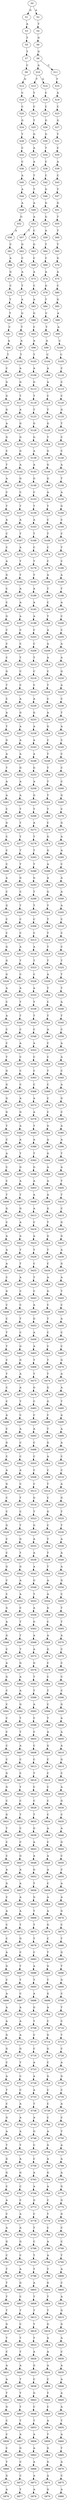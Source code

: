 strict digraph  {
	S0 -> S1 [ label = G ];
	S0 -> S2 [ label = A ];
	S1 -> S3 [ label = A ];
	S2 -> S4 [ label = T ];
	S3 -> S5 [ label = T ];
	S4 -> S6 [ label = G ];
	S5 -> S7 [ label = T ];
	S6 -> S8 [ label = G ];
	S7 -> S9 [ label = C ];
	S8 -> S10 [ label = A ];
	S8 -> S11 [ label = C ];
	S9 -> S12 [ label = G ];
	S10 -> S13 [ label = T ];
	S10 -> S14 [ label = G ];
	S11 -> S15 [ label = T ];
	S12 -> S16 [ label = C ];
	S13 -> S17 [ label = T ];
	S14 -> S18 [ label = C ];
	S15 -> S19 [ label = A ];
	S16 -> S20 [ label = C ];
	S17 -> S21 [ label = C ];
	S18 -> S22 [ label = C ];
	S19 -> S23 [ label = C ];
	S20 -> S24 [ label = G ];
	S21 -> S25 [ label = T ];
	S22 -> S26 [ label = G ];
	S23 -> S27 [ label = G ];
	S24 -> S28 [ label = T ];
	S25 -> S29 [ label = G ];
	S26 -> S30 [ label = G ];
	S27 -> S31 [ label = T ];
	S28 -> S32 [ label = C ];
	S29 -> S33 [ label = A ];
	S30 -> S34 [ label = T ];
	S31 -> S35 [ label = C ];
	S32 -> S36 [ label = C ];
	S33 -> S37 [ label = A ];
	S34 -> S38 [ label = C ];
	S35 -> S39 [ label = A ];
	S36 -> S40 [ label = A ];
	S37 -> S41 [ label = T ];
	S38 -> S42 [ label = C ];
	S39 -> S43 [ label = C ];
	S40 -> S44 [ label = A ];
	S41 -> S45 [ label = T ];
	S42 -> S46 [ label = G ];
	S43 -> S47 [ label = T ];
	S44 -> S48 [ label = A ];
	S45 -> S49 [ label = A ];
	S46 -> S50 [ label = G ];
	S47 -> S51 [ label = G ];
	S48 -> S52 [ label = G ];
	S49 -> S53 [ label = A ];
	S50 -> S54 [ label = G ];
	S51 -> S55 [ label = T ];
	S52 -> S56 [ label = A ];
	S53 -> S57 [ label = T ];
	S53 -> S58 [ label = C ];
	S54 -> S59 [ label = A ];
	S55 -> S60 [ label = T ];
	S56 -> S61 [ label = C ];
	S57 -> S62 [ label = G ];
	S58 -> S63 [ label = G ];
	S59 -> S64 [ label = T ];
	S60 -> S65 [ label = T ];
	S61 -> S66 [ label = A ];
	S62 -> S67 [ label = C ];
	S63 -> S68 [ label = C ];
	S64 -> S69 [ label = C ];
	S65 -> S70 [ label = G ];
	S66 -> S71 [ label = G ];
	S67 -> S72 [ label = A ];
	S68 -> S73 [ label = A ];
	S69 -> S74 [ label = A ];
	S70 -> S75 [ label = A ];
	S71 -> S76 [ label = C ];
	S72 -> S77 [ label = T ];
	S73 -> S78 [ label = C ];
	S74 -> S79 [ label = G ];
	S75 -> S80 [ label = C ];
	S76 -> S81 [ label = T ];
	S77 -> S82 [ label = A ];
	S78 -> S83 [ label = A ];
	S79 -> S84 [ label = T ];
	S80 -> S85 [ label = G ];
	S81 -> S86 [ label = T ];
	S82 -> S87 [ label = G ];
	S83 -> S88 [ label = G ];
	S84 -> S89 [ label = C ];
	S85 -> S90 [ label = A ];
	S86 -> S91 [ label = C ];
	S87 -> S92 [ label = T ];
	S88 -> S93 [ label = C ];
	S89 -> S94 [ label = T ];
	S90 -> S95 [ label = A ];
	S91 -> S96 [ label = A ];
	S92 -> S97 [ label = A ];
	S93 -> S98 [ label = A ];
	S94 -> S99 [ label = A ];
	S95 -> S100 [ label = C ];
	S96 -> S101 [ label = T ];
	S97 -> S102 [ label = T ];
	S98 -> S103 [ label = T ];
	S99 -> S104 [ label = C ];
	S100 -> S105 [ label = C ];
	S101 -> S106 [ label = C ];
	S102 -> S107 [ label = A ];
	S103 -> S108 [ label = A ];
	S104 -> S109 [ label = A ];
	S105 -> S110 [ label = C ];
	S106 -> S111 [ label = G ];
	S107 -> S112 [ label = G ];
	S108 -> S113 [ label = G ];
	S109 -> S114 [ label = A ];
	S110 -> S115 [ label = C ];
	S111 -> S116 [ label = G ];
	S112 -> S117 [ label = T ];
	S113 -> S118 [ label = T ];
	S114 -> S119 [ label = C ];
	S115 -> S120 [ label = C ];
	S116 -> S121 [ label = G ];
	S117 -> S122 [ label = A ];
	S118 -> S123 [ label = T ];
	S119 -> S124 [ label = T ];
	S120 -> S125 [ label = G ];
	S121 -> S126 [ label = A ];
	S122 -> S127 [ label = G ];
	S123 -> S128 [ label = G ];
	S124 -> S129 [ label = G ];
	S125 -> S130 [ label = T ];
	S126 -> S131 [ label = G ];
	S127 -> S132 [ label = G ];
	S128 -> S133 [ label = G ];
	S129 -> S134 [ label = T ];
	S130 -> S135 [ label = C ];
	S131 -> S136 [ label = C ];
	S132 -> S137 [ label = G ];
	S133 -> S138 [ label = A ];
	S134 -> S139 [ label = G ];
	S135 -> S140 [ label = C ];
	S136 -> S141 [ label = T ];
	S137 -> S142 [ label = A ];
	S138 -> S143 [ label = A ];
	S139 -> S144 [ label = G ];
	S140 -> S145 [ label = A ];
	S141 -> S146 [ label = A ];
	S142 -> S147 [ label = G ];
	S143 -> S148 [ label = G ];
	S144 -> S149 [ label = G ];
	S145 -> S150 [ label = T ];
	S146 -> S151 [ label = C ];
	S147 -> S152 [ label = C ];
	S148 -> S153 [ label = C ];
	S149 -> S154 [ label = A ];
	S150 -> S155 [ label = A ];
	S151 -> S156 [ label = T ];
	S152 -> S157 [ label = T ];
	S153 -> S158 [ label = T ];
	S154 -> S159 [ label = T ];
	S155 -> S160 [ label = G ];
	S156 -> S161 [ label = A ];
	S157 -> S162 [ label = A ];
	S158 -> S163 [ label = A ];
	S159 -> S164 [ label = C ];
	S160 -> S165 [ label = C ];
	S161 -> S166 [ label = C ];
	S162 -> S167 [ label = T ];
	S163 -> S168 [ label = T ];
	S164 -> S169 [ label = T ];
	S165 -> S170 [ label = C ];
	S166 -> S171 [ label = C ];
	S167 -> S172 [ label = A ];
	S168 -> S173 [ label = C ];
	S169 -> S174 [ label = C ];
	S170 -> S175 [ label = T ];
	S171 -> S176 [ label = A ];
	S172 -> S177 [ label = T ];
	S173 -> S178 [ label = T ];
	S174 -> S179 [ label = C ];
	S175 -> S180 [ label = C ];
	S176 -> S181 [ label = G ];
	S177 -> S182 [ label = T ];
	S178 -> S183 [ label = T ];
	S179 -> S184 [ label = A ];
	S180 -> S185 [ label = A ];
	S181 -> S186 [ label = C ];
	S182 -> S187 [ label = A ];
	S183 -> S188 [ label = A ];
	S184 -> S189 [ label = T ];
	S185 -> S190 [ label = T ];
	S186 -> S191 [ label = C ];
	S187 -> S192 [ label = A ];
	S188 -> S193 [ label = A ];
	S189 -> S194 [ label = C ];
	S190 -> S195 [ label = A ];
	S191 -> S196 [ label = G ];
	S192 -> S197 [ label = A ];
	S193 -> S198 [ label = A ];
	S194 -> S199 [ label = T ];
	S195 -> S200 [ label = C ];
	S196 -> S201 [ label = C ];
	S197 -> S202 [ label = C ];
	S198 -> S203 [ label = C ];
	S199 -> S204 [ label = A ];
	S200 -> S205 [ label = C ];
	S201 -> S206 [ label = C ];
	S202 -> S207 [ label = C ];
	S203 -> S208 [ label = C ];
	S204 -> S209 [ label = A ];
	S205 -> S210 [ label = A ];
	S206 -> S211 [ label = C ];
	S207 -> S212 [ label = T ];
	S208 -> S213 [ label = T ];
	S209 -> S214 [ label = A ];
	S210 -> S215 [ label = A ];
	S211 -> S216 [ label = G ];
	S212 -> S217 [ label = C ];
	S213 -> S218 [ label = C ];
	S214 -> S219 [ label = C ];
	S215 -> S220 [ label = G ];
	S216 -> S221 [ label = T ];
	S217 -> S222 [ label = C ];
	S218 -> S223 [ label = C ];
	S219 -> S224 [ label = T ];
	S220 -> S225 [ label = A ];
	S221 -> S226 [ label = C ];
	S222 -> S227 [ label = A ];
	S223 -> S228 [ label = A ];
	S224 -> S229 [ label = C ];
	S225 -> S230 [ label = C ];
	S226 -> S231 [ label = A ];
	S227 -> S232 [ label = G ];
	S228 -> S233 [ label = G ];
	S229 -> S234 [ label = A ];
	S230 -> S235 [ label = T ];
	S231 -> S236 [ label = T ];
	S232 -> S237 [ label = A ];
	S233 -> S238 [ label = A ];
	S234 -> S239 [ label = G ];
	S235 -> S240 [ label = A ];
	S236 -> S241 [ label = G ];
	S237 -> S242 [ label = A ];
	S238 -> S243 [ label = A ];
	S239 -> S244 [ label = C ];
	S240 -> S245 [ label = C ];
	S241 -> S246 [ label = A ];
	S242 -> S247 [ label = A ];
	S243 -> S248 [ label = A ];
	S244 -> S249 [ label = T ];
	S245 -> S250 [ label = C ];
	S246 -> S251 [ label = T ];
	S247 -> S252 [ label = G ];
	S248 -> S253 [ label = G ];
	S249 -> S254 [ label = T ];
	S250 -> S255 [ label = C ];
	S251 -> S256 [ label = A ];
	S252 -> S257 [ label = A ];
	S253 -> S258 [ label = A ];
	S254 -> S259 [ label = T ];
	S255 -> S260 [ label = C ];
	S256 -> S261 [ label = A ];
	S257 -> S262 [ label = A ];
	S258 -> S263 [ label = G ];
	S259 -> S264 [ label = T ];
	S260 -> S265 [ label = G ];
	S261 -> S266 [ label = C ];
	S262 -> S267 [ label = T ];
	S263 -> S268 [ label = T ];
	S264 -> S269 [ label = T ];
	S265 -> S270 [ label = C ];
	S266 -> S271 [ label = G ];
	S267 -> S272 [ label = T ];
	S268 -> S273 [ label = A ];
	S269 -> S274 [ label = C ];
	S270 -> S275 [ label = G ];
	S271 -> S276 [ label = C ];
	S272 -> S277 [ label = T ];
	S273 -> S278 [ label = T ];
	S274 -> S279 [ label = G ];
	S275 -> S280 [ label = A ];
	S276 -> S281 [ label = C ];
	S277 -> S282 [ label = T ];
	S278 -> S283 [ label = T ];
	S279 -> S284 [ label = G ];
	S280 -> S285 [ label = A ];
	S281 -> S286 [ label = C ];
	S282 -> S287 [ label = T ];
	S283 -> S288 [ label = T ];
	S284 -> S289 [ label = A ];
	S285 -> S290 [ label = C ];
	S286 -> S291 [ label = A ];
	S287 -> S292 [ label = G ];
	S288 -> S293 [ label = G ];
	S289 -> S294 [ label = A ];
	S290 -> S295 [ label = A ];
	S291 -> S296 [ label = C ];
	S292 -> S297 [ label = C ];
	S293 -> S298 [ label = T ];
	S294 -> S299 [ label = G ];
	S295 -> S300 [ label = A ];
	S296 -> S301 [ label = G ];
	S297 -> S302 [ label = T ];
	S298 -> S303 [ label = T ];
	S299 -> S304 [ label = T ];
	S300 -> S305 [ label = A ];
	S301 -> S306 [ label = C ];
	S302 -> S307 [ label = C ];
	S303 -> S308 [ label = C ];
	S304 -> S309 [ label = T ];
	S305 -> S310 [ label = C ];
	S306 -> S311 [ label = C ];
	S307 -> S312 [ label = C ];
	S308 -> S313 [ label = C ];
	S309 -> S314 [ label = T ];
	S310 -> S315 [ label = C ];
	S311 -> S316 [ label = G ];
	S312 -> S317 [ label = A ];
	S313 -> S318 [ label = A ];
	S314 -> S319 [ label = T ];
	S315 -> S320 [ label = C ];
	S316 -> S321 [ label = G ];
	S317 -> S322 [ label = T ];
	S318 -> S323 [ label = T ];
	S319 -> S324 [ label = T ];
	S320 -> S325 [ label = T ];
	S321 -> S326 [ label = G ];
	S322 -> S327 [ label = C ];
	S323 -> S328 [ label = C ];
	S324 -> S329 [ label = A ];
	S325 -> S330 [ label = T ];
	S326 -> S331 [ label = A ];
	S327 -> S332 [ label = A ];
	S328 -> S333 [ label = A ];
	S329 -> S334 [ label = T ];
	S330 -> S335 [ label = T ];
	S331 -> S336 [ label = C ];
	S332 -> S337 [ label = T ];
	S333 -> S338 [ label = T ];
	S334 -> S339 [ label = C ];
	S335 -> S340 [ label = A ];
	S336 -> S341 [ label = A ];
	S337 -> S342 [ label = T ];
	S338 -> S343 [ label = T ];
	S339 -> S344 [ label = T ];
	S340 -> S345 [ label = T ];
	S341 -> S346 [ label = C ];
	S342 -> S347 [ label = C ];
	S343 -> S348 [ label = C ];
	S344 -> S349 [ label = A ];
	S345 -> S350 [ label = C ];
	S346 -> S351 [ label = C ];
	S347 -> S352 [ label = A ];
	S348 -> S353 [ label = A ];
	S349 -> S354 [ label = C ];
	S350 -> S355 [ label = A ];
	S351 -> S356 [ label = T ];
	S352 -> S357 [ label = C ];
	S353 -> S358 [ label = C ];
	S354 -> S359 [ label = C ];
	S355 -> S360 [ label = A ];
	S356 -> S361 [ label = G ];
	S357 -> S362 [ label = C ];
	S358 -> S363 [ label = C ];
	S359 -> S364 [ label = T ];
	S360 -> S365 [ label = C ];
	S361 -> S366 [ label = G ];
	S362 -> S367 [ label = C ];
	S363 -> S368 [ label = C ];
	S364 -> S369 [ label = C ];
	S365 -> S370 [ label = A ];
	S366 -> S371 [ label = G ];
	S367 -> S372 [ label = A ];
	S368 -> S373 [ label = A ];
	S369 -> S374 [ label = C ];
	S370 -> S375 [ label = G ];
	S371 -> S376 [ label = G ];
	S372 -> S377 [ label = G ];
	S373 -> S378 [ label = A ];
	S374 -> S379 [ label = C ];
	S375 -> S380 [ label = C ];
	S376 -> S381 [ label = T ];
	S377 -> S382 [ label = A ];
	S378 -> S383 [ label = T ];
	S379 -> S384 [ label = G ];
	S380 -> S385 [ label = A ];
	S381 -> S386 [ label = C ];
	S382 -> S387 [ label = A ];
	S383 -> S388 [ label = A ];
	S384 -> S389 [ label = A ];
	S385 -> S390 [ label = A ];
	S386 -> S391 [ label = A ];
	S387 -> S392 [ label = T ];
	S388 -> S393 [ label = T ];
	S389 -> S394 [ label = G ];
	S390 -> S395 [ label = T ];
	S391 -> S396 [ label = C ];
	S392 -> S397 [ label = G ];
	S393 -> S398 [ label = G ];
	S394 -> S399 [ label = A ];
	S395 -> S400 [ label = A ];
	S396 -> S401 [ label = C ];
	S397 -> S402 [ label = A ];
	S398 -> S403 [ label = A ];
	S399 -> S404 [ label = A ];
	S400 -> S405 [ label = T ];
	S401 -> S406 [ label = T ];
	S402 -> S407 [ label = T ];
	S403 -> S408 [ label = A ];
	S404 -> S409 [ label = A ];
	S405 -> S410 [ label = T ];
	S406 -> S411 [ label = G ];
	S407 -> S412 [ label = G ];
	S408 -> S413 [ label = A ];
	S409 -> S414 [ label = G ];
	S410 -> S415 [ label = C ];
	S411 -> S416 [ label = C ];
	S412 -> S417 [ label = A ];
	S413 -> S418 [ label = C ];
	S414 -> S419 [ label = T ];
	S415 -> S420 [ label = G ];
	S416 -> S421 [ label = A ];
	S417 -> S422 [ label = A ];
	S418 -> S423 [ label = A ];
	S419 -> S424 [ label = G ];
	S420 -> S425 [ label = G ];
	S421 -> S426 [ label = A ];
	S422 -> S427 [ label = T ];
	S423 -> S428 [ label = T ];
	S424 -> S429 [ label = T ];
	S425 -> S430 [ label = A ];
	S426 -> S431 [ label = A ];
	S427 -> S432 [ label = T ];
	S428 -> S433 [ label = C ];
	S429 -> S434 [ label = C ];
	S430 -> S435 [ label = G ];
	S431 -> S436 [ label = C ];
	S432 -> S437 [ label = A ];
	S433 -> S438 [ label = T ];
	S434 -> S439 [ label = A ];
	S435 -> S440 [ label = A ];
	S436 -> S441 [ label = G ];
	S437 -> S442 [ label = C ];
	S438 -> S443 [ label = C ];
	S439 -> S444 [ label = G ];
	S440 -> S445 [ label = T ];
	S441 -> S446 [ label = C ];
	S442 -> S447 [ label = C ];
	S443 -> S448 [ label = A ];
	S444 -> S449 [ label = C ];
	S445 -> S450 [ label = C ];
	S446 -> S451 [ label = C ];
	S447 -> S452 [ label = T ];
	S448 -> S453 [ label = G ];
	S449 -> S454 [ label = T ];
	S450 -> S455 [ label = A ];
	S451 -> S456 [ label = T ];
	S452 -> S457 [ label = C ];
	S453 -> S458 [ label = A ];
	S454 -> S459 [ label = C ];
	S455 -> S460 [ label = C ];
	S456 -> S461 [ label = T ];
	S457 -> S462 [ label = G ];
	S458 -> S463 [ label = A ];
	S459 -> S464 [ label = C ];
	S460 -> S465 [ label = C ];
	S461 -> S466 [ label = C ];
	S462 -> S467 [ label = G ];
	S463 -> S468 [ label = T ];
	S464 -> S469 [ label = T ];
	S465 -> S470 [ label = G ];
	S466 -> S471 [ label = T ];
	S467 -> S472 [ label = A ];
	S468 -> S473 [ label = T ];
	S469 -> S474 [ label = T ];
	S470 -> S475 [ label = A ];
	S471 -> S476 [ label = C ];
	S472 -> S477 [ label = A ];
	S473 -> S478 [ label = G ];
	S474 -> S479 [ label = G ];
	S475 -> S480 [ label = A ];
	S476 -> S481 [ label = C ];
	S477 -> S482 [ label = T ];
	S478 -> S483 [ label = C ];
	S479 -> S484 [ label = G ];
	S480 -> S485 [ label = T ];
	S481 -> S486 [ label = A ];
	S482 -> S487 [ label = C ];
	S483 -> S488 [ label = C ];
	S484 -> S489 [ label = C ];
	S485 -> S490 [ label = A ];
	S486 -> S491 [ label = C ];
	S487 -> S492 [ label = A ];
	S488 -> S493 [ label = A ];
	S489 -> S494 [ label = T ];
	S490 -> S495 [ label = A ];
	S491 -> S496 [ label = G ];
	S492 -> S497 [ label = C ];
	S493 -> S498 [ label = C ];
	S494 -> S499 [ label = G ];
	S495 -> S500 [ label = A ];
	S496 -> S501 [ label = C ];
	S497 -> S502 [ label = C ];
	S498 -> S503 [ label = C ];
	S499 -> S504 [ label = A ];
	S500 -> S505 [ label = C ];
	S501 -> S506 [ label = A ];
	S502 -> S507 [ label = A ];
	S503 -> S508 [ label = C ];
	S504 -> S509 [ label = C ];
	S505 -> S510 [ label = C ];
	S506 -> S511 [ label = G ];
	S507 -> S512 [ label = C ];
	S508 -> S513 [ label = C ];
	S509 -> S514 [ label = T ];
	S510 -> S515 [ label = A ];
	S511 -> S516 [ label = C ];
	S512 -> S517 [ label = T ];
	S513 -> S518 [ label = G ];
	S514 -> S519 [ label = C ];
	S515 -> S520 [ label = G ];
	S516 -> S521 [ label = C ];
	S517 -> S522 [ label = C ];
	S518 -> S523 [ label = T ];
	S519 -> S524 [ label = G ];
	S520 -> S525 [ label = T ];
	S521 -> S526 [ label = G ];
	S522 -> S527 [ label = T ];
	S523 -> S528 [ label = G ];
	S524 -> S529 [ label = C ];
	S525 -> S530 [ label = T ];
	S526 -> S531 [ label = C ];
	S527 -> S532 [ label = G ];
	S528 -> S533 [ label = A ];
	S529 -> S534 [ label = T ];
	S530 -> S535 [ label = A ];
	S531 -> S536 [ label = C ];
	S532 -> S537 [ label = T ];
	S533 -> S538 [ label = A ];
	S534 -> S539 [ label = T ];
	S535 -> S540 [ label = A ];
	S536 -> S541 [ label = G ];
	S537 -> S542 [ label = G ];
	S538 -> S543 [ label = A ];
	S539 -> S544 [ label = T ];
	S540 -> S545 [ label = A ];
	S541 -> S546 [ label = C ];
	S542 -> S547 [ label = A ];
	S543 -> S548 [ label = G ];
	S544 -> S549 [ label = A ];
	S545 -> S550 [ label = G ];
	S546 -> S551 [ label = C ];
	S547 -> S552 [ label = A ];
	S548 -> S553 [ label = T ];
	S549 -> S554 [ label = A ];
	S550 -> S555 [ label = C ];
	S551 -> S556 [ label = G ];
	S552 -> S557 [ label = C ];
	S553 -> S558 [ label = A ];
	S554 -> S559 [ label = G ];
	S555 -> S560 [ label = T ];
	S556 -> S561 [ label = A ];
	S557 -> S562 [ label = T ];
	S558 -> S563 [ label = G ];
	S559 -> S564 [ label = C ];
	S560 -> S565 [ label = T ];
	S561 -> S566 [ label = G ];
	S562 -> S567 [ label = T ];
	S563 -> S568 [ label = A ];
	S564 -> S569 [ label = A ];
	S565 -> S570 [ label = A ];
	S566 -> S571 [ label = C ];
	S567 -> S572 [ label = T ];
	S568 -> S573 [ label = A ];
	S569 -> S574 [ label = G ];
	S570 -> S575 [ label = C ];
	S571 -> S576 [ label = A ];
	S572 -> S577 [ label = G ];
	S573 -> S578 [ label = G ];
	S574 -> S579 [ label = C ];
	S575 -> S580 [ label = C ];
	S576 -> S581 [ label = G ];
	S577 -> S582 [ label = A ];
	S578 -> S583 [ label = T ];
	S579 -> S584 [ label = C ];
	S580 -> S585 [ label = C ];
	S581 -> S586 [ label = C ];
	S582 -> S587 [ label = A ];
	S583 -> S588 [ label = T ];
	S584 -> S589 [ label = T ];
	S585 -> S590 [ label = C ];
	S586 -> S591 [ label = C ];
	S587 -> S592 [ label = G ];
	S588 -> S593 [ label = A ];
	S589 -> S594 [ label = C ];
	S590 -> S595 [ label = G ];
	S591 -> S596 [ label = C ];
	S592 -> S597 [ label = T ];
	S593 -> S598 [ label = C ];
	S594 -> S599 [ label = T ];
	S595 -> S600 [ label = A ];
	S596 -> S601 [ label = C ];
	S597 -> S602 [ label = T ];
	S598 -> S603 [ label = C ];
	S599 -> S604 [ label = A ];
	S600 -> S605 [ label = A ];
	S601 -> S606 [ label = C ];
	S602 -> S607 [ label = A ];
	S603 -> S608 [ label = C ];
	S604 -> S609 [ label = G ];
	S605 -> S610 [ label = A ];
	S606 -> S611 [ label = C ];
	S607 -> S612 [ label = C ];
	S608 -> S613 [ label = C ];
	S609 -> S614 [ label = C ];
	S610 -> S615 [ label = G ];
	S611 -> S616 [ label = G ];
	S612 -> S617 [ label = C ];
	S613 -> S618 [ label = T ];
	S614 -> S619 [ label = C ];
	S615 -> S620 [ label = C ];
	S616 -> S621 [ label = G ];
	S617 -> S622 [ label = T ];
	S618 -> S623 [ label = C ];
	S619 -> S624 [ label = C ];
	S620 -> S625 [ label = A ];
	S621 -> S626 [ label = C ];
	S622 -> S627 [ label = C ];
	S623 -> S628 [ label = C ];
	S624 -> S629 [ label = C ];
	S625 -> S630 [ label = G ];
	S626 -> S631 [ label = G ];
	S627 -> S632 [ label = T ];
	S628 -> S633 [ label = T ];
	S629 -> S634 [ label = C ];
	S630 -> S635 [ label = C ];
	S631 -> S636 [ label = T ];
	S632 -> S637 [ label = C ];
	S633 -> S638 [ label = G ];
	S634 -> S639 [ label = A ];
	S635 -> S640 [ label = A ];
	S636 -> S641 [ label = C ];
	S637 -> S642 [ label = C ];
	S638 -> S643 [ label = A ];
	S639 -> S644 [ label = C ];
	S640 -> S645 [ label = G ];
	S641 -> S646 [ label = C ];
	S642 -> S647 [ label = G ];
	S643 -> S648 [ label = A ];
	S644 -> S649 [ label = A ];
	S645 -> S650 [ label = C ];
	S646 -> S651 [ label = A ];
	S647 -> S652 [ label = A ];
	S648 -> S653 [ label = G ];
	S649 -> S654 [ label = A ];
	S650 -> S655 [ label = C ];
	S651 -> S656 [ label = G ];
	S652 -> S657 [ label = A ];
	S653 -> S658 [ label = T ];
	S654 -> S659 [ label = C ];
	S655 -> S660 [ label = A ];
	S656 -> S661 [ label = C ];
	S657 -> S662 [ label = A ];
	S658 -> S663 [ label = G ];
	S659 -> S664 [ label = A ];
	S660 -> S665 [ label = A ];
	S661 -> S666 [ label = A ];
	S662 -> S667 [ label = A ];
	S663 -> S668 [ label = T ];
	S664 -> S669 [ label = A ];
	S665 -> S670 [ label = G ];
	S666 -> S671 [ label = C ];
	S667 -> S672 [ label = T ];
	S668 -> S673 [ label = T ];
	S669 -> S674 [ label = G ];
	S670 -> S675 [ label = C ];
	S671 -> S676 [ label = C ];
	S672 -> S677 [ label = G ];
	S673 -> S678 [ label = T ];
	S674 -> S679 [ label = C ];
	S675 -> S680 [ label = T ];
	S676 -> S681 [ label = A ];
	S677 -> S682 [ label = C ];
	S678 -> S683 [ label = C ];
	S679 -> S684 [ label = T ];
	S680 -> S685 [ label = G ];
	S681 -> S686 [ label = G ];
	S682 -> S687 [ label = T ];
	S683 -> S688 [ label = A ];
	S684 -> S689 [ label = G ];
	S685 -> S690 [ label = T ];
	S686 -> S691 [ label = C ];
	S687 -> S692 [ label = T ];
	S688 -> S693 [ label = T ];
	S689 -> S694 [ label = T ];
	S690 -> S695 [ label = G ];
	S691 -> S696 [ label = A ];
	S692 -> S697 [ label = C ];
	S693 -> S698 [ label = A ];
	S694 -> S699 [ label = G ];
	S695 -> S700 [ label = C ];
	S696 -> S701 [ label = A ];
	S697 -> S702 [ label = A ];
	S698 -> S703 [ label = G ];
	S699 -> S704 [ label = A ];
	S700 -> S705 [ label = T ];
	S701 -> S706 [ label = A ];
	S702 -> S707 [ label = A ];
	S703 -> S708 [ label = T ];
	S704 -> S709 [ label = C ];
	S705 -> S710 [ label = C ];
	S706 -> S711 [ label = G ];
	S707 -> S712 [ label = A ];
	S708 -> S713 [ label = C ];
	S709 -> S714 [ label = G ];
	S710 -> S715 [ label = T ];
	S711 -> S716 [ label = G ];
	S712 -> S717 [ label = G ];
	S713 -> S718 [ label = C ];
	S714 -> S719 [ label = G ];
	S715 -> S720 [ label = C ];
	S716 -> S721 [ label = C ];
	S717 -> S722 [ label = T ];
	S718 -> S723 [ label = A ];
	S719 -> S724 [ label = C ];
	S720 -> S725 [ label = A ];
	S721 -> S726 [ label = A ];
	S722 -> S727 [ label = C ];
	S723 -> S728 [ label = A ];
	S724 -> S729 [ label = G ];
	S725 -> S730 [ label = G ];
	S726 -> S731 [ label = T ];
	S727 -> S732 [ label = C ];
	S728 -> S733 [ label = A ];
	S729 -> S734 [ label = C ];
	S730 -> S735 [ label = C ];
	S731 -> S736 [ label = C ];
	S732 -> S737 [ label = A ];
	S733 -> S738 [ label = T ];
	S734 -> S739 [ label = C ];
	S735 -> S740 [ label = A ];
	S736 -> S741 [ label = G ];
	S737 -> S742 [ label = A ];
	S738 -> S743 [ label = A ];
	S739 -> S744 [ label = C ];
	S740 -> S745 [ label = C ];
	S741 -> S746 [ label = A ];
	S742 -> S747 [ label = A ];
	S743 -> S748 [ label = G ];
	S744 -> S749 [ label = A ];
	S745 -> S750 [ label = T ];
	S746 -> S751 [ label = T ];
	S747 -> S752 [ label = T ];
	S748 -> S753 [ label = C ];
	S749 -> S754 [ label = G ];
	S750 -> S755 [ label = A ];
	S751 -> S756 [ label = G ];
	S752 -> S757 [ label = A ];
	S753 -> S758 [ label = C ];
	S754 -> S759 [ label = A ];
	S755 -> S760 [ label = A ];
	S756 -> S761 [ label = G ];
	S757 -> S762 [ label = G ];
	S758 -> S763 [ label = A ];
	S759 -> S764 [ label = G ];
	S760 -> S765 [ label = A ];
	S761 -> S766 [ label = C ];
	S762 -> S767 [ label = C ];
	S763 -> S768 [ label = A ];
	S764 -> S769 [ label = A ];
	S765 -> S770 [ label = G ];
	S766 -> S771 [ label = A ];
	S767 -> S772 [ label = C ];
	S768 -> S773 [ label = G ];
	S769 -> S774 [ label = C ];
	S770 -> S775 [ label = G ];
	S771 -> S776 [ label = C ];
	S772 -> S777 [ label = A ];
	S773 -> S778 [ label = C ];
	S774 -> S779 [ label = T ];
	S775 -> S780 [ label = G ];
	S776 -> S781 [ label = A ];
	S777 -> S782 [ label = A ];
	S778 -> S783 [ label = T ];
	S779 -> S784 [ label = C ];
	S780 -> S785 [ label = C ];
	S781 -> S786 [ label = G ];
	S782 -> S787 [ label = G ];
	S783 -> S788 [ label = C ];
	S784 -> S789 [ label = A ];
	S785 -> S790 [ label = C ];
	S786 -> S791 [ label = C ];
	S787 -> S792 [ label = C ];
	S788 -> S793 [ label = T ];
	S789 -> S794 [ label = A ];
	S790 -> S795 [ label = T ];
	S791 -> S796 [ label = T ];
	S792 -> S797 [ label = A ];
	S793 -> S798 [ label = T ];
	S794 -> S799 [ label = T ];
	S795 -> S800 [ label = A ];
	S796 -> S801 [ label = T ];
	S797 -> S802 [ label = G ];
	S798 -> S803 [ label = A ];
	S799 -> S804 [ label = G ];
	S800 -> S805 [ label = C ];
	S801 -> S806 [ label = T ];
	S802 -> S807 [ label = C ];
	S803 -> S808 [ label = T ];
	S804 -> S809 [ label = T ];
	S805 -> S810 [ label = A ];
	S806 -> S811 [ label = T ];
	S807 -> S812 [ label = T ];
	S808 -> S813 [ label = T ];
	S809 -> S814 [ label = T ];
	S810 -> S815 [ label = G ];
	S811 -> S816 [ label = G ];
	S812 -> S817 [ label = C ];
	S813 -> S818 [ label = T ];
	S814 -> S819 [ label = G ];
	S815 -> S820 [ label = G ];
	S816 -> S821 [ label = T ];
	S817 -> S822 [ label = T ];
	S818 -> S823 [ label = T ];
	S819 -> S824 [ label = A ];
	S820 -> S825 [ label = A ];
	S821 -> S826 [ label = C ];
	S822 -> S827 [ label = T ];
	S823 -> S828 [ label = A ];
	S824 -> S829 [ label = A ];
	S825 -> S830 [ label = C ];
	S826 -> S831 [ label = A ];
	S827 -> S832 [ label = A ];
	S828 -> S833 [ label = G ];
	S829 -> S834 [ label = A ];
	S830 -> S835 [ label = A ];
	S831 -> S836 [ label = A ];
	S832 -> S837 [ label = T ];
	S833 -> S838 [ label = C ];
	S834 -> S839 [ label = C ];
	S835 -> S840 [ label = A ];
	S836 -> S841 [ label = T ];
	S837 -> S842 [ label = T ];
	S838 -> S843 [ label = G ];
	S839 -> S844 [ label = T ];
	S840 -> S845 [ label = A ];
	S841 -> S846 [ label = G ];
	S842 -> S847 [ label = T ];
	S843 -> S848 [ label = C ];
	S844 -> S849 [ label = C ];
	S845 -> S850 [ label = A ];
	S846 -> S851 [ label = C ];
	S847 -> S852 [ label = T ];
	S848 -> S853 [ label = T ];
	S849 -> S854 [ label = A ];
	S850 -> S855 [ label = T ];
	S851 -> S856 [ label = C ];
	S852 -> S857 [ label = A ];
	S853 -> S858 [ label = A ];
	S854 -> S859 [ label = T ];
	S855 -> S860 [ label = A ];
	S856 -> S861 [ label = C ];
	S857 -> S862 [ label = G ];
	S858 -> S863 [ label = A ];
	S859 -> S864 [ label = G ];
	S860 -> S865 [ label = T ];
	S861 -> S866 [ label = T ];
	S862 -> S867 [ label = C ];
	S863 -> S868 [ label = A ];
	S864 -> S869 [ label = G ];
	S865 -> S870 [ label = A ];
	S866 -> S871 [ label = G ];
	S867 -> S872 [ label = C ];
	S868 -> S873 [ label = A ];
	S869 -> S874 [ label = A ];
	S870 -> S875 [ label = C ];
	S871 -> S876 [ label = A ];
	S872 -> S877 [ label = T ];
	S873 -> S878 [ label = A ];
	S874 -> S879 [ label = G ];
	S875 -> S880 [ label = A ];
}
